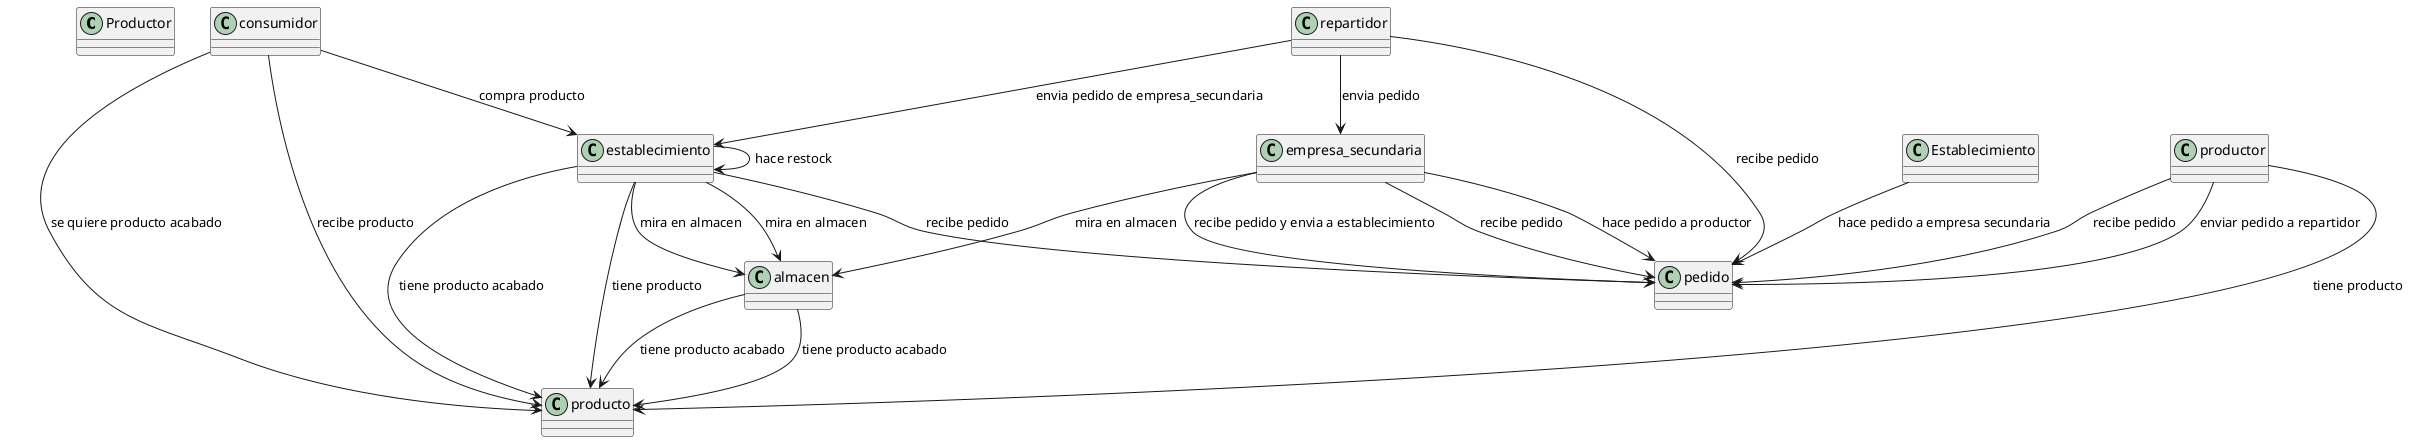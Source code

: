 @startuml

class Productor
class consumidor
class repartidor
class almacen
class pedido
class producto
class establecimiento
class empresa_secundaria


consumidor --> producto : se quiere producto acabado
establecimiento --> producto : tiene producto acabado
establecimiento --> almacen : mira en almacen
almacen --> producto : tiene producto acabado
Establecimiento --> pedido : hace pedido a empresa secundaria
empresa_secundaria --> pedido : recibe pedido
empresa_secundaria --> almacen : mira en almacen
almacen --> producto : tiene producto acabado
empresa_secundaria --> pedido : hace pedido a productor
productor --> pedido : recibe pedido
productor --> producto : tiene producto
productor --> pedido : enviar pedido a repartidor
repartidor --> pedido : recibe pedido
repartidor --> empresa_secundaria : envia pedido
empresa_secundaria --> pedido : recibe pedido y envia a establecimiento
repartidor --> establecimiento : envia pedido de empresa_secundaria
establecimiento --> pedido : recibe pedido
establecimiento --> producto : tiene producto
establecimiento --> establecimiento : hace restock
establecimiento --> almacen : mira en almacen
consumidor --> establecimiento : compra producto
consumidor --> producto : recibe producto






@enduml